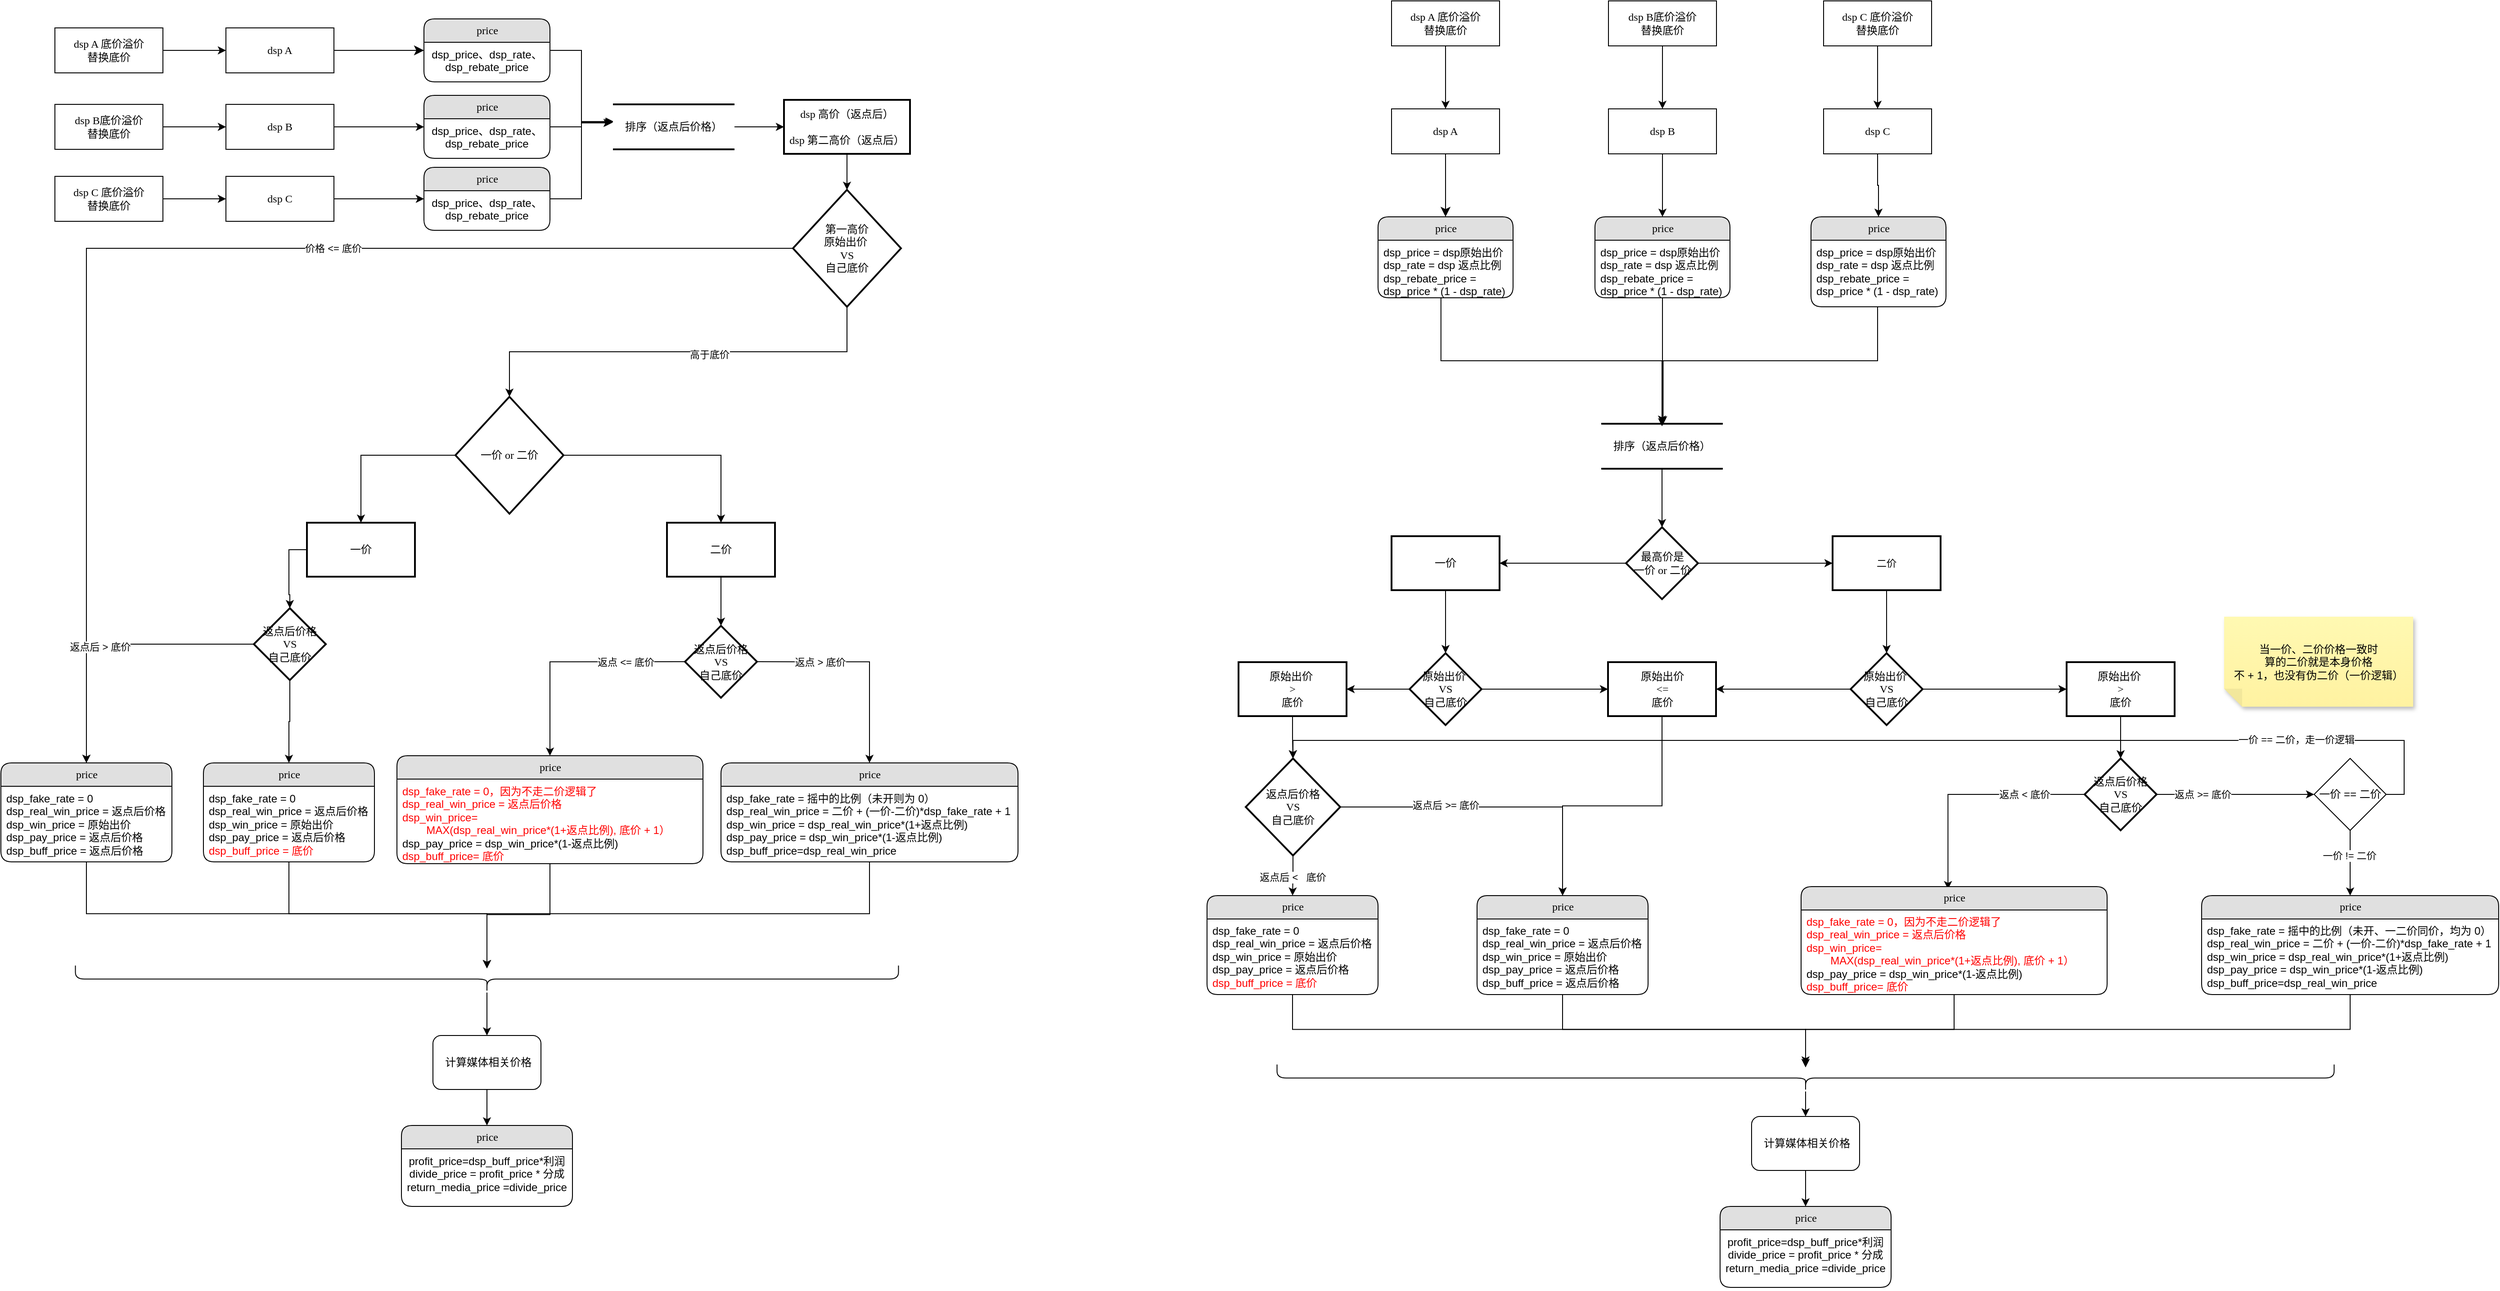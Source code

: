 <mxfile version="28.2.5">
  <diagram name="Page-1" id="52a04d89-c75d-2922-d76d-85b35f80e030">
    <mxGraphModel dx="1636" dy="943" grid="1" gridSize="10" guides="1" tooltips="1" connect="1" arrows="1" fold="1" page="1" pageScale="1" pageWidth="1100" pageHeight="850" background="none" math="0" shadow="0">
      <root>
        <mxCell id="0" />
        <mxCell id="1" parent="0" />
        <mxCell id="1fdf3b25b50cf41e-27" style="edgeStyle=none;html=1;labelBackgroundColor=none;startFill=0;startSize=8;endFill=1;endSize=8;fontFamily=Verdana;fontSize=12;" parent="1" source="17472293e6e8944d-30" target="1fdf3b25b50cf41e-1" edge="1">
          <mxGeometry relative="1" as="geometry" />
        </mxCell>
        <mxCell id="17472293e6e8944d-30" value="dsp A" style="whiteSpace=wrap;html=1;rounded=0;shadow=0;comic=0;labelBackgroundColor=none;strokeWidth=1;fontFamily=Verdana;fontSize=12;align=center;" parent="1" vertex="1">
          <mxGeometry x="270" y="70" width="120" height="50" as="geometry" />
        </mxCell>
        <mxCell id="IHuyrZFiUmGlVzLmUUe--6" style="edgeStyle=orthogonalEdgeStyle;rounded=0;orthogonalLoop=1;jettySize=auto;html=1;entryX=0;entryY=0.4;entryDx=0;entryDy=0;entryPerimeter=0;" parent="1" source="1fdf3b25b50cf41e-1" target="IHuyrZFiUmGlVzLmUUe--13" edge="1">
          <mxGeometry relative="1" as="geometry">
            <mxPoint x="730" y="180" as="targetPoint" />
          </mxGeometry>
        </mxCell>
        <mxCell id="1fdf3b25b50cf41e-1" value="price" style="swimlane;html=1;fontStyle=0;childLayout=stackLayout;horizontal=1;startSize=26;fillColor=#e0e0e0;horizontalStack=0;resizeParent=1;resizeLast=0;collapsible=1;marginBottom=0;swimlaneFillColor=#ffffff;align=center;rounded=1;shadow=0;comic=0;labelBackgroundColor=none;strokeWidth=1;fontFamily=Verdana;fontSize=12" parent="1" vertex="1">
          <mxGeometry x="490" y="60" width="140" height="70" as="geometry" />
        </mxCell>
        <mxCell id="1fdf3b25b50cf41e-2" value="dsp_price、dsp_rate、dsp_rebate_price" style="text;html=1;strokeColor=none;fillColor=none;spacingLeft=4;spacingRight=4;whiteSpace=wrap;overflow=hidden;rotatable=0;points=[[0,0.5],[1,0.5]];portConstraint=eastwest;align=center;" parent="1fdf3b25b50cf41e-1" vertex="1">
          <mxGeometry y="26" width="140" height="44" as="geometry" />
        </mxCell>
        <mxCell id="IHuyrZFiUmGlVzLmUUe--1" value="dsp B" style="whiteSpace=wrap;html=1;rounded=0;shadow=0;comic=0;labelBackgroundColor=none;strokeWidth=1;fontFamily=Verdana;fontSize=12;align=center;" parent="1" vertex="1">
          <mxGeometry x="270" y="155" width="120" height="50" as="geometry" />
        </mxCell>
        <mxCell id="IHuyrZFiUmGlVzLmUUe--7" style="edgeStyle=orthogonalEdgeStyle;rounded=0;orthogonalLoop=1;jettySize=auto;html=1;entryX=-0.011;entryY=0.412;entryDx=0;entryDy=0;entryPerimeter=0;" parent="1" source="IHuyrZFiUmGlVzLmUUe--2" target="IHuyrZFiUmGlVzLmUUe--13" edge="1">
          <mxGeometry relative="1" as="geometry">
            <mxPoint x="730" y="180" as="targetPoint" />
          </mxGeometry>
        </mxCell>
        <mxCell id="IHuyrZFiUmGlVzLmUUe--2" value="price" style="swimlane;html=1;fontStyle=0;childLayout=stackLayout;horizontal=1;startSize=26;fillColor=#e0e0e0;horizontalStack=0;resizeParent=1;resizeLast=0;collapsible=1;marginBottom=0;swimlaneFillColor=#ffffff;align=center;rounded=1;shadow=0;comic=0;labelBackgroundColor=none;strokeWidth=1;fontFamily=Verdana;fontSize=12" parent="1" vertex="1">
          <mxGeometry x="490" y="145" width="140" height="70" as="geometry" />
        </mxCell>
        <mxCell id="IHuyrZFiUmGlVzLmUUe--3" value="dsp_price、dsp_rate、dsp_rebate_price" style="text;html=1;strokeColor=none;fillColor=none;spacingLeft=4;spacingRight=4;whiteSpace=wrap;overflow=hidden;rotatable=0;points=[[0,0.5],[1,0.5]];portConstraint=eastwest;align=center;" parent="IHuyrZFiUmGlVzLmUUe--2" vertex="1">
          <mxGeometry y="26" width="140" height="44" as="geometry" />
        </mxCell>
        <mxCell id="IHuyrZFiUmGlVzLmUUe--4" style="edgeStyle=orthogonalEdgeStyle;rounded=0;orthogonalLoop=1;jettySize=auto;html=1;entryX=0;entryY=0.205;entryDx=0;entryDy=0;entryPerimeter=0;" parent="1" source="IHuyrZFiUmGlVzLmUUe--1" target="IHuyrZFiUmGlVzLmUUe--3" edge="1">
          <mxGeometry relative="1" as="geometry" />
        </mxCell>
        <mxCell id="IHuyrZFiUmGlVzLmUUe--8" value="dsp C" style="whiteSpace=wrap;html=1;rounded=0;shadow=0;comic=0;labelBackgroundColor=none;strokeWidth=1;fontFamily=Verdana;fontSize=12;align=center;" parent="1" vertex="1">
          <mxGeometry x="270" y="235" width="120" height="50" as="geometry" />
        </mxCell>
        <mxCell id="IHuyrZFiUmGlVzLmUUe--12" style="edgeStyle=orthogonalEdgeStyle;rounded=0;orthogonalLoop=1;jettySize=auto;html=1;entryX=0.006;entryY=0.382;entryDx=0;entryDy=0;entryPerimeter=0;" parent="1" source="IHuyrZFiUmGlVzLmUUe--9" target="IHuyrZFiUmGlVzLmUUe--13" edge="1">
          <mxGeometry relative="1" as="geometry">
            <mxPoint x="730" y="180" as="targetPoint" />
          </mxGeometry>
        </mxCell>
        <mxCell id="IHuyrZFiUmGlVzLmUUe--9" value="price" style="swimlane;html=1;fontStyle=0;childLayout=stackLayout;horizontal=1;startSize=26;fillColor=#e0e0e0;horizontalStack=0;resizeParent=1;resizeLast=0;collapsible=1;marginBottom=0;swimlaneFillColor=#ffffff;align=center;rounded=1;shadow=0;comic=0;labelBackgroundColor=none;strokeWidth=1;fontFamily=Verdana;fontSize=12" parent="1" vertex="1">
          <mxGeometry x="490" y="225" width="140" height="70" as="geometry" />
        </mxCell>
        <mxCell id="IHuyrZFiUmGlVzLmUUe--10" value="dsp_price、dsp_rate、dsp_rebate_price" style="text;html=1;strokeColor=none;fillColor=none;spacingLeft=4;spacingRight=4;whiteSpace=wrap;overflow=hidden;rotatable=0;points=[[0,0.5],[1,0.5]];portConstraint=eastwest;align=center;" parent="IHuyrZFiUmGlVzLmUUe--9" vertex="1">
          <mxGeometry y="26" width="140" height="44" as="geometry" />
        </mxCell>
        <mxCell id="IHuyrZFiUmGlVzLmUUe--11" style="edgeStyle=orthogonalEdgeStyle;rounded=0;orthogonalLoop=1;jettySize=auto;html=1;entryX=0;entryY=0.205;entryDx=0;entryDy=0;entryPerimeter=0;" parent="1" source="IHuyrZFiUmGlVzLmUUe--8" target="IHuyrZFiUmGlVzLmUUe--10" edge="1">
          <mxGeometry relative="1" as="geometry" />
        </mxCell>
        <mxCell id="IHuyrZFiUmGlVzLmUUe--16" value="" style="edgeStyle=orthogonalEdgeStyle;rounded=0;orthogonalLoop=1;jettySize=auto;html=1;" parent="1" source="IHuyrZFiUmGlVzLmUUe--13" target="IHuyrZFiUmGlVzLmUUe--15" edge="1">
          <mxGeometry relative="1" as="geometry" />
        </mxCell>
        <mxCell id="IHuyrZFiUmGlVzLmUUe--13" value="排序（返点后价格）" style="html=1;rounded=0;shadow=0;comic=0;labelBackgroundColor=none;strokeWidth=2;fontFamily=Verdana;fontSize=12;align=center;shape=mxgraph.ios7ui.horLines;whiteSpace=wrap;" parent="1" vertex="1">
          <mxGeometry x="700" y="155" width="135" height="50" as="geometry" />
        </mxCell>
        <mxCell id="IHuyrZFiUmGlVzLmUUe--15" value="dsp 高价（返点后）&lt;div&gt;&lt;br&gt;&lt;/div&gt;&lt;div&gt;dsp 第二高价（返点后）&lt;/div&gt;" style="whiteSpace=wrap;html=1;fontFamily=Verdana;rounded=0;shadow=0;comic=0;labelBackgroundColor=none;strokeWidth=2;" parent="1" vertex="1">
          <mxGeometry x="890" y="150" width="140" height="60" as="geometry" />
        </mxCell>
        <mxCell id="IHuyrZFiUmGlVzLmUUe--38" value="" style="edgeStyle=orthogonalEdgeStyle;rounded=0;orthogonalLoop=1;jettySize=auto;html=1;exitX=0.5;exitY=1;exitDx=0;exitDy=0;entryX=0.5;entryY=0;entryDx=0;entryDy=0;" parent="1" source="IHuyrZFiUmGlVzLmUUe--15" target="IHuyrZFiUmGlVzLmUUe--37" edge="1">
          <mxGeometry relative="1" as="geometry">
            <mxPoint x="1060" y="180" as="sourcePoint" />
          </mxGeometry>
        </mxCell>
        <mxCell id="IHuyrZFiUmGlVzLmUUe--28" style="edgeStyle=orthogonalEdgeStyle;rounded=0;orthogonalLoop=1;jettySize=auto;html=1;entryX=0;entryY=0.5;entryDx=0;entryDy=0;" parent="1" source="IHuyrZFiUmGlVzLmUUe--25" target="17472293e6e8944d-30" edge="1">
          <mxGeometry relative="1" as="geometry" />
        </mxCell>
        <mxCell id="IHuyrZFiUmGlVzLmUUe--25" value="dsp A 底价溢价&lt;div&gt;替换底价&lt;/div&gt;" style="whiteSpace=wrap;html=1;rounded=0;shadow=0;comic=0;labelBackgroundColor=none;strokeWidth=1;fontFamily=Verdana;fontSize=12;align=center;" parent="1" vertex="1">
          <mxGeometry x="80" y="70" width="120" height="50" as="geometry" />
        </mxCell>
        <mxCell id="IHuyrZFiUmGlVzLmUUe--29" style="edgeStyle=orthogonalEdgeStyle;rounded=0;orthogonalLoop=1;jettySize=auto;html=1;entryX=0;entryY=0.5;entryDx=0;entryDy=0;" parent="1" source="IHuyrZFiUmGlVzLmUUe--26" target="IHuyrZFiUmGlVzLmUUe--1" edge="1">
          <mxGeometry relative="1" as="geometry" />
        </mxCell>
        <mxCell id="IHuyrZFiUmGlVzLmUUe--26" value="dsp B底价溢价&lt;div&gt;替换底价&lt;/div&gt;" style="whiteSpace=wrap;html=1;rounded=0;shadow=0;comic=0;labelBackgroundColor=none;strokeWidth=1;fontFamily=Verdana;fontSize=12;align=center;" parent="1" vertex="1">
          <mxGeometry x="80" y="155" width="120" height="50" as="geometry" />
        </mxCell>
        <mxCell id="IHuyrZFiUmGlVzLmUUe--30" style="edgeStyle=orthogonalEdgeStyle;rounded=0;orthogonalLoop=1;jettySize=auto;html=1;entryX=0;entryY=0.5;entryDx=0;entryDy=0;" parent="1" source="IHuyrZFiUmGlVzLmUUe--27" target="IHuyrZFiUmGlVzLmUUe--8" edge="1">
          <mxGeometry relative="1" as="geometry" />
        </mxCell>
        <mxCell id="IHuyrZFiUmGlVzLmUUe--27" value="dsp C 底价溢价&lt;div&gt;替换底价&lt;/div&gt;" style="whiteSpace=wrap;html=1;rounded=0;shadow=0;comic=0;labelBackgroundColor=none;strokeWidth=1;fontFamily=Verdana;fontSize=12;align=center;" parent="1" vertex="1">
          <mxGeometry x="80" y="235" width="120" height="50" as="geometry" />
        </mxCell>
        <mxCell id="IHuyrZFiUmGlVzLmUUe--40" value="" style="edgeStyle=orthogonalEdgeStyle;rounded=0;orthogonalLoop=1;jettySize=auto;html=1;entryX=0.5;entryY=0;entryDx=0;entryDy=0;" parent="1" source="IHuyrZFiUmGlVzLmUUe--37" target="IHuyrZFiUmGlVzLmUUe--153" edge="1">
          <mxGeometry relative="1" as="geometry">
            <mxPoint x="245" y="355" as="targetPoint" />
          </mxGeometry>
        </mxCell>
        <mxCell id="IHuyrZFiUmGlVzLmUUe--41" value="价格 &amp;lt;= 底价" style="edgeLabel;html=1;align=center;verticalAlign=middle;resizable=0;points=[];" parent="IHuyrZFiUmGlVzLmUUe--40" vertex="1" connectable="0">
          <mxGeometry x="-0.083" y="-3" relative="1" as="geometry">
            <mxPoint x="111" y="3" as="offset" />
          </mxGeometry>
        </mxCell>
        <mxCell id="IHuyrZFiUmGlVzLmUUe--43" value="" style="edgeStyle=orthogonalEdgeStyle;rounded=0;orthogonalLoop=1;jettySize=auto;html=1;exitX=0.5;exitY=1;exitDx=0;exitDy=0;" parent="1" source="IHuyrZFiUmGlVzLmUUe--37" target="IHuyrZFiUmGlVzLmUUe--45" edge="1">
          <mxGeometry relative="1" as="geometry">
            <mxPoint x="585" y="504" as="targetPoint" />
          </mxGeometry>
        </mxCell>
        <mxCell id="IHuyrZFiUmGlVzLmUUe--44" value="高于底价" style="edgeLabel;html=1;align=center;verticalAlign=middle;resizable=0;points=[];" parent="IHuyrZFiUmGlVzLmUUe--43" vertex="1" connectable="0">
          <mxGeometry x="-0.143" y="3" relative="1" as="geometry">
            <mxPoint as="offset" />
          </mxGeometry>
        </mxCell>
        <mxCell id="IHuyrZFiUmGlVzLmUUe--37" value="第一高价&lt;div&gt;原始出价&amp;nbsp;&lt;/div&gt;&lt;div&gt;VS&lt;/div&gt;&lt;div&gt;自己底价&lt;/div&gt;" style="rhombus;whiteSpace=wrap;html=1;fontFamily=Verdana;rounded=0;shadow=0;comic=0;labelBackgroundColor=none;strokeWidth=2;" parent="1" vertex="1">
          <mxGeometry x="900" y="250" width="120" height="130" as="geometry" />
        </mxCell>
        <mxCell id="IHuyrZFiUmGlVzLmUUe--45" value="一价 or 二价" style="rhombus;whiteSpace=wrap;html=1;fontFamily=Verdana;rounded=0;shadow=0;comic=0;labelBackgroundColor=none;strokeWidth=2;" parent="1" vertex="1">
          <mxGeometry x="525" y="480" width="120" height="130" as="geometry" />
        </mxCell>
        <mxCell id="IHuyrZFiUmGlVzLmUUe--56" value="" style="edgeStyle=orthogonalEdgeStyle;rounded=0;orthogonalLoop=1;jettySize=auto;html=1;exitX=0;exitY=0.5;exitDx=0;exitDy=0;" parent="1" source="IHuyrZFiUmGlVzLmUUe--45" target="IHuyrZFiUmGlVzLmUUe--55" edge="1">
          <mxGeometry x="-0.3" relative="1" as="geometry">
            <mxPoint x="560" y="785" as="sourcePoint" />
            <mxPoint as="offset" />
          </mxGeometry>
        </mxCell>
        <mxCell id="IHuyrZFiUmGlVzLmUUe--58" value="" style="edgeStyle=orthogonalEdgeStyle;rounded=0;orthogonalLoop=1;jettySize=auto;html=1;exitX=1;exitY=0.5;exitDx=0;exitDy=0;" parent="1" source="IHuyrZFiUmGlVzLmUUe--45" target="IHuyrZFiUmGlVzLmUUe--57" edge="1">
          <mxGeometry relative="1" as="geometry">
            <mxPoint x="560" y="785" as="sourcePoint" />
          </mxGeometry>
        </mxCell>
        <mxCell id="IHuyrZFiUmGlVzLmUUe--156" style="edgeStyle=orthogonalEdgeStyle;rounded=0;orthogonalLoop=1;jettySize=auto;html=1;entryX=0.5;entryY=0;entryDx=0;entryDy=0;exitX=0;exitY=0.5;exitDx=0;exitDy=0;" parent="1" source="IHuyrZFiUmGlVzLmUUe--55" target="IHuyrZFiUmGlVzLmUUe--155" edge="1">
          <mxGeometry relative="1" as="geometry" />
        </mxCell>
        <mxCell id="IHuyrZFiUmGlVzLmUUe--55" value="一价" style="whiteSpace=wrap;html=1;fontFamily=Verdana;rounded=0;shadow=0;comic=0;labelBackgroundColor=none;strokeWidth=2;" parent="1" vertex="1">
          <mxGeometry x="360" y="620" width="120" height="60" as="geometry" />
        </mxCell>
        <mxCell id="IHuyrZFiUmGlVzLmUUe--172" style="edgeStyle=orthogonalEdgeStyle;rounded=0;orthogonalLoop=1;jettySize=auto;html=1;entryX=0.5;entryY=0;entryDx=0;entryDy=0;" parent="1" source="IHuyrZFiUmGlVzLmUUe--57" target="IHuyrZFiUmGlVzLmUUe--167" edge="1">
          <mxGeometry relative="1" as="geometry" />
        </mxCell>
        <mxCell id="IHuyrZFiUmGlVzLmUUe--57" value="二价" style="whiteSpace=wrap;html=1;fontFamily=Verdana;rounded=0;shadow=0;comic=0;labelBackgroundColor=none;strokeWidth=2;" parent="1" vertex="1">
          <mxGeometry x="760" y="620" width="120" height="60" as="geometry" />
        </mxCell>
        <mxCell id="IHuyrZFiUmGlVzLmUUe--61" style="edgeStyle=none;html=1;labelBackgroundColor=none;startFill=0;startSize=8;endFill=1;endSize=8;fontFamily=Verdana;fontSize=12;" parent="1" source="IHuyrZFiUmGlVzLmUUe--62" target="IHuyrZFiUmGlVzLmUUe--64" edge="1">
          <mxGeometry relative="1" as="geometry" />
        </mxCell>
        <mxCell id="IHuyrZFiUmGlVzLmUUe--62" value="dsp A" style="whiteSpace=wrap;html=1;rounded=0;shadow=0;comic=0;labelBackgroundColor=none;strokeWidth=1;fontFamily=Verdana;fontSize=12;align=center;" parent="1" vertex="1">
          <mxGeometry x="1565" y="160" width="120" height="50" as="geometry" />
        </mxCell>
        <mxCell id="IHuyrZFiUmGlVzLmUUe--85" style="edgeStyle=orthogonalEdgeStyle;rounded=0;orthogonalLoop=1;jettySize=auto;html=1;exitX=0.466;exitY=0.99;exitDx=0;exitDy=0;exitPerimeter=0;" parent="1" source="IHuyrZFiUmGlVzLmUUe--65" target="IHuyrZFiUmGlVzLmUUe--76" edge="1">
          <mxGeometry relative="1" as="geometry" />
        </mxCell>
        <mxCell id="IHuyrZFiUmGlVzLmUUe--64" value="price" style="swimlane;html=1;fontStyle=0;childLayout=stackLayout;horizontal=1;startSize=26;fillColor=#e0e0e0;horizontalStack=0;resizeParent=1;resizeLast=0;collapsible=1;marginBottom=0;swimlaneFillColor=#ffffff;align=center;rounded=1;shadow=0;comic=0;labelBackgroundColor=none;strokeWidth=1;fontFamily=Verdana;fontSize=12" parent="1" vertex="1">
          <mxGeometry x="1550" y="280" width="150" height="90" as="geometry" />
        </mxCell>
        <mxCell id="IHuyrZFiUmGlVzLmUUe--65" value="dsp_price = dsp原始出价&lt;div&gt;dsp_rate = dsp 返点比例&lt;/div&gt;&lt;div&gt;dsp_rebate_price = dsp_price * (1 - dsp_rate)&lt;/div&gt;" style="text;html=1;strokeColor=none;fillColor=none;spacingLeft=4;spacingRight=4;whiteSpace=wrap;overflow=hidden;rotatable=0;points=[[0,0.5],[1,0.5]];portConstraint=eastwest;align=left;" parent="IHuyrZFiUmGlVzLmUUe--64" vertex="1">
          <mxGeometry y="26" width="150" height="64" as="geometry" />
        </mxCell>
        <mxCell id="IHuyrZFiUmGlVzLmUUe--66" value="dsp B" style="whiteSpace=wrap;html=1;rounded=0;shadow=0;comic=0;labelBackgroundColor=none;strokeWidth=1;fontFamily=Verdana;fontSize=12;align=center;" parent="1" vertex="1">
          <mxGeometry x="1806" y="160" width="120" height="50" as="geometry" />
        </mxCell>
        <mxCell id="IHuyrZFiUmGlVzLmUUe--68" value="price" style="swimlane;html=1;fontStyle=0;childLayout=stackLayout;horizontal=1;startSize=26;fillColor=#e0e0e0;horizontalStack=0;resizeParent=1;resizeLast=0;collapsible=1;marginBottom=0;swimlaneFillColor=#ffffff;align=center;rounded=1;shadow=0;comic=0;labelBackgroundColor=none;strokeWidth=1;fontFamily=Verdana;fontSize=12" parent="1" vertex="1">
          <mxGeometry x="1791" y="280" width="150" height="90" as="geometry" />
        </mxCell>
        <mxCell id="IHuyrZFiUmGlVzLmUUe--69" value="dsp_price = dsp原始出价&lt;div&gt;dsp_rate = dsp 返点比例&lt;/div&gt;&lt;div&gt;dsp_rebate_price = dsp_price * (1 - dsp_rate)&lt;/div&gt;" style="text;html=1;strokeColor=none;fillColor=none;spacingLeft=4;spacingRight=4;whiteSpace=wrap;overflow=hidden;rotatable=0;points=[[0,0.5],[1,0.5]];portConstraint=eastwest;align=left;" parent="IHuyrZFiUmGlVzLmUUe--68" vertex="1">
          <mxGeometry y="26" width="150" height="64" as="geometry" />
        </mxCell>
        <mxCell id="IHuyrZFiUmGlVzLmUUe--70" style="edgeStyle=orthogonalEdgeStyle;rounded=0;orthogonalLoop=1;jettySize=auto;html=1;entryX=0.5;entryY=0;entryDx=0;entryDy=0;" parent="1" source="IHuyrZFiUmGlVzLmUUe--66" target="IHuyrZFiUmGlVzLmUUe--68" edge="1">
          <mxGeometry relative="1" as="geometry" />
        </mxCell>
        <mxCell id="IHuyrZFiUmGlVzLmUUe--75" style="edgeStyle=orthogonalEdgeStyle;rounded=0;orthogonalLoop=1;jettySize=auto;html=1;entryX=0.5;entryY=0;entryDx=0;entryDy=0;" parent="1" source="IHuyrZFiUmGlVzLmUUe--71" target="IHuyrZFiUmGlVzLmUUe--73" edge="1">
          <mxGeometry relative="1" as="geometry" />
        </mxCell>
        <mxCell id="IHuyrZFiUmGlVzLmUUe--90" value="" style="edgeStyle=orthogonalEdgeStyle;rounded=0;orthogonalLoop=1;jettySize=auto;html=1;" parent="1" source="IHuyrZFiUmGlVzLmUUe--76" target="IHuyrZFiUmGlVzLmUUe--89" edge="1">
          <mxGeometry relative="1" as="geometry" />
        </mxCell>
        <mxCell id="IHuyrZFiUmGlVzLmUUe--76" value="&lt;span style=&quot;text-wrap-mode: wrap;&quot;&gt;排序（&lt;/span&gt;返点后价格&lt;span style=&quot;text-wrap-mode: wrap;&quot;&gt;）&lt;/span&gt;" style="html=1;rounded=0;shadow=0;comic=0;labelBackgroundColor=none;strokeWidth=2;fontFamily=Verdana;fontSize=12;align=center;shape=mxgraph.ios7ui.horLines;whiteSpace=wrap;" parent="1" vertex="1">
          <mxGeometry x="1798" y="510" width="135" height="50" as="geometry" />
        </mxCell>
        <mxCell id="IHuyrZFiUmGlVzLmUUe--77" style="edgeStyle=orthogonalEdgeStyle;rounded=0;orthogonalLoop=1;jettySize=auto;html=1;entryX=0.5;entryY=0;entryDx=0;entryDy=0;" parent="1" source="IHuyrZFiUmGlVzLmUUe--78" target="IHuyrZFiUmGlVzLmUUe--62" edge="1">
          <mxGeometry relative="1" as="geometry" />
        </mxCell>
        <mxCell id="IHuyrZFiUmGlVzLmUUe--78" value="dsp A 底价溢价&lt;div&gt;替换底价&lt;/div&gt;" style="whiteSpace=wrap;html=1;rounded=0;shadow=0;comic=0;labelBackgroundColor=none;strokeWidth=1;fontFamily=Verdana;fontSize=12;align=center;" parent="1" vertex="1">
          <mxGeometry x="1565" y="40" width="120" height="50" as="geometry" />
        </mxCell>
        <mxCell id="IHuyrZFiUmGlVzLmUUe--79" style="edgeStyle=orthogonalEdgeStyle;rounded=0;orthogonalLoop=1;jettySize=auto;html=1;entryX=0.5;entryY=0;entryDx=0;entryDy=0;" parent="1" source="IHuyrZFiUmGlVzLmUUe--80" target="IHuyrZFiUmGlVzLmUUe--66" edge="1">
          <mxGeometry relative="1" as="geometry" />
        </mxCell>
        <mxCell id="IHuyrZFiUmGlVzLmUUe--80" value="dsp B底价溢价&lt;div&gt;替换底价&lt;/div&gt;" style="whiteSpace=wrap;html=1;rounded=0;shadow=0;comic=0;labelBackgroundColor=none;strokeWidth=1;fontFamily=Verdana;fontSize=12;align=center;" parent="1" vertex="1">
          <mxGeometry x="1806" y="40" width="120" height="50" as="geometry" />
        </mxCell>
        <mxCell id="IHuyrZFiUmGlVzLmUUe--81" style="edgeStyle=orthogonalEdgeStyle;rounded=0;orthogonalLoop=1;jettySize=auto;html=1;entryX=0.5;entryY=0;entryDx=0;entryDy=0;" parent="1" source="IHuyrZFiUmGlVzLmUUe--82" target="IHuyrZFiUmGlVzLmUUe--71" edge="1">
          <mxGeometry relative="1" as="geometry" />
        </mxCell>
        <mxCell id="IHuyrZFiUmGlVzLmUUe--82" value="dsp C 底价溢价&lt;div&gt;替换底价&lt;/div&gt;" style="whiteSpace=wrap;html=1;rounded=0;shadow=0;comic=0;labelBackgroundColor=none;strokeWidth=1;fontFamily=Verdana;fontSize=12;align=center;" parent="1" vertex="1">
          <mxGeometry x="2045" y="40" width="120" height="50" as="geometry" />
        </mxCell>
        <mxCell id="IHuyrZFiUmGlVzLmUUe--71" value="dsp C" style="whiteSpace=wrap;html=1;rounded=0;shadow=0;comic=0;labelBackgroundColor=none;strokeWidth=1;fontFamily=Verdana;fontSize=12;align=center;" parent="1" vertex="1">
          <mxGeometry x="2045" y="160" width="120" height="50" as="geometry" />
        </mxCell>
        <mxCell id="IHuyrZFiUmGlVzLmUUe--88" style="edgeStyle=orthogonalEdgeStyle;rounded=0;orthogonalLoop=1;jettySize=auto;html=1;entryX=0.509;entryY=0.013;entryDx=0;entryDy=0;entryPerimeter=0;" parent="1" source="IHuyrZFiUmGlVzLmUUe--73" target="IHuyrZFiUmGlVzLmUUe--76" edge="1">
          <mxGeometry relative="1" as="geometry">
            <mxPoint x="1805" y="470" as="targetPoint" />
            <Array as="points">
              <mxPoint x="2105" y="440" />
              <mxPoint x="1867" y="440" />
            </Array>
          </mxGeometry>
        </mxCell>
        <mxCell id="IHuyrZFiUmGlVzLmUUe--73" value="price" style="swimlane;html=1;fontStyle=0;childLayout=stackLayout;horizontal=1;startSize=26;fillColor=#e0e0e0;horizontalStack=0;resizeParent=1;resizeLast=0;collapsible=1;marginBottom=0;swimlaneFillColor=#ffffff;align=center;rounded=1;shadow=0;comic=0;labelBackgroundColor=none;strokeWidth=1;fontFamily=Verdana;fontSize=12" parent="1" vertex="1">
          <mxGeometry x="2031" y="280" width="150" height="100" as="geometry" />
        </mxCell>
        <mxCell id="IHuyrZFiUmGlVzLmUUe--74" value="dsp_price = dsp原始出价&lt;div&gt;dsp_rate = dsp 返点比例&lt;/div&gt;&lt;div&gt;dsp_rebate_price = dsp_price * (1 - dsp_rate)&lt;/div&gt;" style="text;html=1;strokeColor=none;fillColor=none;spacingLeft=4;spacingRight=4;whiteSpace=wrap;overflow=hidden;rotatable=0;points=[[0,0.5],[1,0.5]];portConstraint=eastwest;align=left;" parent="IHuyrZFiUmGlVzLmUUe--73" vertex="1">
          <mxGeometry y="26" width="150" height="74" as="geometry" />
        </mxCell>
        <mxCell id="IHuyrZFiUmGlVzLmUUe--86" style="edgeStyle=orthogonalEdgeStyle;rounded=0;orthogonalLoop=1;jettySize=auto;html=1;entryX=0.5;entryY=0.058;entryDx=0;entryDy=0;entryPerimeter=0;" parent="1" source="IHuyrZFiUmGlVzLmUUe--68" target="IHuyrZFiUmGlVzLmUUe--76" edge="1">
          <mxGeometry relative="1" as="geometry" />
        </mxCell>
        <mxCell id="IHuyrZFiUmGlVzLmUUe--92" value="" style="edgeStyle=orthogonalEdgeStyle;rounded=0;orthogonalLoop=1;jettySize=auto;html=1;" parent="1" source="IHuyrZFiUmGlVzLmUUe--89" target="IHuyrZFiUmGlVzLmUUe--91" edge="1">
          <mxGeometry relative="1" as="geometry" />
        </mxCell>
        <mxCell id="IHuyrZFiUmGlVzLmUUe--95" value="" style="edgeStyle=orthogonalEdgeStyle;rounded=0;orthogonalLoop=1;jettySize=auto;html=1;" parent="1" source="IHuyrZFiUmGlVzLmUUe--89" target="IHuyrZFiUmGlVzLmUUe--94" edge="1">
          <mxGeometry relative="1" as="geometry" />
        </mxCell>
        <mxCell id="IHuyrZFiUmGlVzLmUUe--89" value="最高价是&lt;div&gt;一价 or 二价&lt;/div&gt;" style="rhombus;whiteSpace=wrap;html=1;fontFamily=Verdana;rounded=0;shadow=0;comic=0;labelBackgroundColor=none;strokeWidth=2;" parent="1" vertex="1">
          <mxGeometry x="1825.5" y="625" width="80" height="80" as="geometry" />
        </mxCell>
        <mxCell id="IHuyrZFiUmGlVzLmUUe--103" value="" style="edgeStyle=orthogonalEdgeStyle;rounded=0;orthogonalLoop=1;jettySize=auto;html=1;" parent="1" source="IHuyrZFiUmGlVzLmUUe--91" target="IHuyrZFiUmGlVzLmUUe--102" edge="1">
          <mxGeometry relative="1" as="geometry" />
        </mxCell>
        <mxCell id="IHuyrZFiUmGlVzLmUUe--91" value="一价" style="whiteSpace=wrap;html=1;fontFamily=Verdana;rounded=0;shadow=0;comic=0;labelBackgroundColor=none;strokeWidth=2;" parent="1" vertex="1">
          <mxGeometry x="1565" y="635" width="120" height="60" as="geometry" />
        </mxCell>
        <mxCell id="IHuyrZFiUmGlVzLmUUe--135" style="edgeStyle=orthogonalEdgeStyle;rounded=0;orthogonalLoop=1;jettySize=auto;html=1;entryX=0.5;entryY=0;entryDx=0;entryDy=0;" parent="1" source="IHuyrZFiUmGlVzLmUUe--94" target="IHuyrZFiUmGlVzLmUUe--134" edge="1">
          <mxGeometry relative="1" as="geometry" />
        </mxCell>
        <mxCell id="IHuyrZFiUmGlVzLmUUe--94" value="&lt;span style=&quot;font-family: Helvetica; font-size: 11px; text-wrap-mode: nowrap; background-color: rgb(255, 255, 255);&quot;&gt;二价&lt;/span&gt;" style="whiteSpace=wrap;html=1;fontFamily=Verdana;rounded=0;shadow=0;comic=0;labelBackgroundColor=none;strokeWidth=2;" parent="1" vertex="1">
          <mxGeometry x="2055" y="635" width="120" height="60" as="geometry" />
        </mxCell>
        <mxCell id="IHuyrZFiUmGlVzLmUUe--105" value="" style="edgeStyle=orthogonalEdgeStyle;rounded=0;orthogonalLoop=1;jettySize=auto;html=1;" parent="1" source="IHuyrZFiUmGlVzLmUUe--102" target="IHuyrZFiUmGlVzLmUUe--104" edge="1">
          <mxGeometry relative="1" as="geometry" />
        </mxCell>
        <mxCell id="IHuyrZFiUmGlVzLmUUe--112" value="" style="edgeStyle=orthogonalEdgeStyle;rounded=0;orthogonalLoop=1;jettySize=auto;html=1;" parent="1" source="IHuyrZFiUmGlVzLmUUe--102" target="IHuyrZFiUmGlVzLmUUe--111" edge="1">
          <mxGeometry relative="1" as="geometry" />
        </mxCell>
        <mxCell id="IHuyrZFiUmGlVzLmUUe--102" value="&lt;div&gt;原始出价&amp;nbsp;&lt;/div&gt;&lt;div&gt;VS&lt;/div&gt;&lt;div&gt;自己底价&lt;/div&gt;" style="rhombus;whiteSpace=wrap;html=1;fontFamily=Verdana;rounded=0;shadow=0;comic=0;labelBackgroundColor=none;strokeWidth=2;" parent="1" vertex="1">
          <mxGeometry x="1585" y="765" width="80" height="80" as="geometry" />
        </mxCell>
        <mxCell id="IHuyrZFiUmGlVzLmUUe--108" style="edgeStyle=orthogonalEdgeStyle;rounded=0;orthogonalLoop=1;jettySize=auto;html=1;entryX=0.5;entryY=0;entryDx=0;entryDy=0;exitX=0.5;exitY=1;exitDx=0;exitDy=0;" parent="1" source="IHuyrZFiUmGlVzLmUUe--104" target="IHuyrZFiUmGlVzLmUUe--115" edge="1">
          <mxGeometry relative="1" as="geometry">
            <mxPoint x="1865" y="1034.44" as="targetPoint" />
          </mxGeometry>
        </mxCell>
        <mxCell id="IHuyrZFiUmGlVzLmUUe--104" value="原始出价&lt;div&gt;&amp;lt;=&lt;/div&gt;&lt;div&gt;底价&lt;/div&gt;" style="whiteSpace=wrap;html=1;fontFamily=Verdana;rounded=0;shadow=0;comic=0;labelBackgroundColor=none;strokeWidth=2;" parent="1" vertex="1">
          <mxGeometry x="1805.5" y="775" width="120" height="60" as="geometry" />
        </mxCell>
        <mxCell id="IHuyrZFiUmGlVzLmUUe--114" value="" style="edgeStyle=orthogonalEdgeStyle;rounded=0;orthogonalLoop=1;jettySize=auto;html=1;" parent="1" source="IHuyrZFiUmGlVzLmUUe--111" target="IHuyrZFiUmGlVzLmUUe--113" edge="1">
          <mxGeometry relative="1" as="geometry" />
        </mxCell>
        <mxCell id="IHuyrZFiUmGlVzLmUUe--111" value="原始出价&amp;nbsp;&lt;div&gt;&amp;gt;&lt;/div&gt;&lt;div&gt;底价&lt;/div&gt;" style="whiteSpace=wrap;html=1;fontFamily=Verdana;rounded=0;shadow=0;comic=0;labelBackgroundColor=none;strokeWidth=2;" parent="1" vertex="1">
          <mxGeometry x="1395" y="775" width="120" height="60" as="geometry" />
        </mxCell>
        <mxCell id="IHuyrZFiUmGlVzLmUUe--117" style="edgeStyle=orthogonalEdgeStyle;rounded=0;orthogonalLoop=1;jettySize=auto;html=1;entryX=0.5;entryY=0;entryDx=0;entryDy=0;" parent="1" source="IHuyrZFiUmGlVzLmUUe--113" target="IHuyrZFiUmGlVzLmUUe--115" edge="1">
          <mxGeometry relative="1" as="geometry" />
        </mxCell>
        <mxCell id="IHuyrZFiUmGlVzLmUUe--121" value="返点后 &amp;gt;=&amp;nbsp;底价" style="edgeLabel;html=1;align=center;verticalAlign=middle;resizable=0;points=[];" parent="IHuyrZFiUmGlVzLmUUe--117" vertex="1" connectable="0">
          <mxGeometry x="-0.323" y="2" relative="1" as="geometry">
            <mxPoint as="offset" />
          </mxGeometry>
        </mxCell>
        <mxCell id="IHuyrZFiUmGlVzLmUUe--120" style="edgeStyle=orthogonalEdgeStyle;rounded=0;orthogonalLoop=1;jettySize=auto;html=1;entryX=0.5;entryY=0;entryDx=0;entryDy=0;" parent="1" source="IHuyrZFiUmGlVzLmUUe--113" target="IHuyrZFiUmGlVzLmUUe--118" edge="1">
          <mxGeometry relative="1" as="geometry" />
        </mxCell>
        <mxCell id="IHuyrZFiUmGlVzLmUUe--122" value="返点后 &amp;lt;&amp;nbsp; &amp;nbsp;底价" style="edgeLabel;html=1;align=center;verticalAlign=middle;resizable=0;points=[];" parent="IHuyrZFiUmGlVzLmUUe--120" vertex="1" connectable="0">
          <mxGeometry x="0.237" y="2" relative="1" as="geometry">
            <mxPoint x="-2" y="-4" as="offset" />
          </mxGeometry>
        </mxCell>
        <mxCell id="IHuyrZFiUmGlVzLmUUe--113" value="返点后价格&lt;div&gt;VS&lt;/div&gt;&lt;div&gt;自己底价&lt;/div&gt;" style="rhombus;whiteSpace=wrap;html=1;fontFamily=Verdana;rounded=0;shadow=0;comic=0;labelBackgroundColor=none;strokeWidth=2;" parent="1" vertex="1">
          <mxGeometry x="1403" y="882" width="105" height="108" as="geometry" />
        </mxCell>
        <mxCell id="IHuyrZFiUmGlVzLmUUe--115" value="price" style="swimlane;html=1;fontStyle=0;childLayout=stackLayout;horizontal=1;startSize=26;fillColor=#e0e0e0;horizontalStack=0;resizeParent=1;resizeLast=0;collapsible=1;marginBottom=0;swimlaneFillColor=#ffffff;align=center;rounded=1;shadow=0;comic=0;labelBackgroundColor=none;strokeWidth=1;fontFamily=Verdana;fontSize=12" parent="1" vertex="1">
          <mxGeometry x="1660" y="1034.44" width="190" height="110" as="geometry" />
        </mxCell>
        <mxCell id="IHuyrZFiUmGlVzLmUUe--116" value="dsp_fake_rate = 0&lt;div&gt;dsp_real_win_price = 返点后价格&lt;div&gt;dsp_win_price = 原始出价&lt;/div&gt;&lt;div&gt;dsp_pay_price = 返点后价格&lt;/div&gt;&lt;div&gt;dsp_buff_price = 返点后价格&lt;/div&gt;&lt;/div&gt;" style="text;html=1;strokeColor=none;fillColor=none;spacingLeft=4;spacingRight=4;whiteSpace=wrap;overflow=hidden;rotatable=0;points=[[0,0.5],[1,0.5]];portConstraint=eastwest;align=left;" parent="IHuyrZFiUmGlVzLmUUe--115" vertex="1">
          <mxGeometry y="26" width="190" height="84" as="geometry" />
        </mxCell>
        <mxCell id="IHuyrZFiUmGlVzLmUUe--124" style="edgeStyle=orthogonalEdgeStyle;rounded=0;orthogonalLoop=1;jettySize=auto;html=1;" parent="1" source="IHuyrZFiUmGlVzLmUUe--118" target="IHuyrZFiUmGlVzLmUUe--123" edge="1">
          <mxGeometry relative="1" as="geometry" />
        </mxCell>
        <mxCell id="IHuyrZFiUmGlVzLmUUe--118" value="price" style="swimlane;html=1;fontStyle=0;childLayout=stackLayout;horizontal=1;startSize=26;fillColor=#e0e0e0;horizontalStack=0;resizeParent=1;resizeLast=0;collapsible=1;marginBottom=0;swimlaneFillColor=#ffffff;align=center;rounded=1;shadow=0;comic=0;labelBackgroundColor=none;strokeWidth=1;fontFamily=Verdana;fontSize=12" parent="1" vertex="1">
          <mxGeometry x="1360" y="1034.44" width="190" height="110" as="geometry" />
        </mxCell>
        <mxCell id="IHuyrZFiUmGlVzLmUUe--119" value="&lt;div&gt;dsp_fake_rate = 0&lt;/div&gt;dsp_real_win_price = 返点后价格&lt;div&gt;dsp_win_price = 原始出价&lt;/div&gt;&lt;div&gt;dsp_pay_price = 返点后价格&lt;/div&gt;&lt;div&gt;&lt;font style=&quot;color: rgb(255, 0, 0);&quot;&gt;dsp_buff_price = 底价&lt;/font&gt;&lt;/div&gt;" style="text;html=1;strokeColor=none;fillColor=none;spacingLeft=4;spacingRight=4;whiteSpace=wrap;overflow=hidden;rotatable=0;points=[[0,0.5],[1,0.5]];portConstraint=eastwest;align=left;" parent="IHuyrZFiUmGlVzLmUUe--118" vertex="1">
          <mxGeometry y="26" width="190" height="84" as="geometry" />
        </mxCell>
        <mxCell id="IHuyrZFiUmGlVzLmUUe--128" value="" style="edgeStyle=orthogonalEdgeStyle;rounded=0;orthogonalLoop=1;jettySize=auto;html=1;" parent="1" source="IHuyrZFiUmGlVzLmUUe--123" target="IHuyrZFiUmGlVzLmUUe--127" edge="1">
          <mxGeometry relative="1" as="geometry" />
        </mxCell>
        <mxCell id="IHuyrZFiUmGlVzLmUUe--123" value="" style="shape=curlyBracket;whiteSpace=wrap;html=1;rounded=1;flipH=1;labelPosition=right;verticalLabelPosition=middle;align=left;verticalAlign=middle;rotation=90;" parent="1" vertex="1">
          <mxGeometry x="2010" y="650" width="30" height="1174.44" as="geometry" />
        </mxCell>
        <mxCell id="IHuyrZFiUmGlVzLmUUe--125" style="edgeStyle=orthogonalEdgeStyle;rounded=0;orthogonalLoop=1;jettySize=auto;html=1;entryX=0.9;entryY=0.5;entryDx=0;entryDy=0;entryPerimeter=0;" parent="1" source="IHuyrZFiUmGlVzLmUUe--115" target="IHuyrZFiUmGlVzLmUUe--123" edge="1">
          <mxGeometry relative="1" as="geometry" />
        </mxCell>
        <mxCell id="IHuyrZFiUmGlVzLmUUe--133" style="edgeStyle=orthogonalEdgeStyle;rounded=0;orthogonalLoop=1;jettySize=auto;html=1;entryX=0.5;entryY=0;entryDx=0;entryDy=0;" parent="1" source="IHuyrZFiUmGlVzLmUUe--127" target="IHuyrZFiUmGlVzLmUUe--131" edge="1">
          <mxGeometry relative="1" as="geometry">
            <mxPoint x="2026" y="1410" as="targetPoint" />
          </mxGeometry>
        </mxCell>
        <mxCell id="IHuyrZFiUmGlVzLmUUe--127" value="&amp;nbsp;计算媒体相关价格" style="whiteSpace=wrap;html=1;align=center;rounded=1;" parent="1" vertex="1">
          <mxGeometry x="1965" y="1280" width="120" height="60" as="geometry" />
        </mxCell>
        <mxCell id="IHuyrZFiUmGlVzLmUUe--131" value="price" style="swimlane;html=1;fontStyle=0;childLayout=stackLayout;horizontal=1;startSize=26;fillColor=#e0e0e0;horizontalStack=0;resizeParent=1;resizeLast=0;collapsible=1;marginBottom=0;swimlaneFillColor=#ffffff;align=center;rounded=1;shadow=0;comic=0;labelBackgroundColor=none;strokeWidth=1;fontFamily=Verdana;fontSize=12" parent="1" vertex="1">
          <mxGeometry x="1930" y="1380" width="190" height="90" as="geometry" />
        </mxCell>
        <mxCell id="IHuyrZFiUmGlVzLmUUe--132" value="profit_price=dsp_buff_price*利润&lt;div&gt;divide_price = profit_price * 分成&lt;/div&gt;&lt;div&gt;return_media_price =divide_price&lt;/div&gt;" style="text;html=1;strokeColor=none;fillColor=none;spacingLeft=4;spacingRight=4;whiteSpace=wrap;overflow=hidden;rotatable=0;points=[[0,0.5],[1,0.5]];portConstraint=eastwest;align=center;" parent="IHuyrZFiUmGlVzLmUUe--131" vertex="1">
          <mxGeometry y="26" width="190" height="64" as="geometry" />
        </mxCell>
        <mxCell id="IHuyrZFiUmGlVzLmUUe--136" style="edgeStyle=orthogonalEdgeStyle;rounded=0;orthogonalLoop=1;jettySize=auto;html=1;entryX=1;entryY=0.5;entryDx=0;entryDy=0;" parent="1" source="IHuyrZFiUmGlVzLmUUe--134" target="IHuyrZFiUmGlVzLmUUe--104" edge="1">
          <mxGeometry relative="1" as="geometry" />
        </mxCell>
        <mxCell id="IHuyrZFiUmGlVzLmUUe--138" value="" style="edgeStyle=orthogonalEdgeStyle;rounded=0;orthogonalLoop=1;jettySize=auto;html=1;" parent="1" source="IHuyrZFiUmGlVzLmUUe--134" target="IHuyrZFiUmGlVzLmUUe--137" edge="1">
          <mxGeometry relative="1" as="geometry" />
        </mxCell>
        <mxCell id="IHuyrZFiUmGlVzLmUUe--134" value="&lt;div&gt;原始出价&amp;nbsp;&lt;/div&gt;&lt;div&gt;VS&lt;/div&gt;&lt;div&gt;自己底价&lt;/div&gt;" style="rhombus;whiteSpace=wrap;html=1;fontFamily=Verdana;rounded=0;shadow=0;comic=0;labelBackgroundColor=none;strokeWidth=2;" parent="1" vertex="1">
          <mxGeometry x="2075" y="765" width="80" height="80" as="geometry" />
        </mxCell>
        <mxCell id="IHuyrZFiUmGlVzLmUUe--140" style="edgeStyle=orthogonalEdgeStyle;rounded=0;orthogonalLoop=1;jettySize=auto;html=1;entryX=0.5;entryY=0;entryDx=0;entryDy=0;" parent="1" source="IHuyrZFiUmGlVzLmUUe--137" target="IHuyrZFiUmGlVzLmUUe--139" edge="1">
          <mxGeometry relative="1" as="geometry" />
        </mxCell>
        <mxCell id="IHuyrZFiUmGlVzLmUUe--137" value="原始出价&amp;nbsp;&lt;div&gt;&amp;gt;&lt;/div&gt;&lt;div&gt;底价&lt;/div&gt;" style="whiteSpace=wrap;html=1;fontFamily=Verdana;rounded=0;shadow=0;comic=0;labelBackgroundColor=none;strokeWidth=2;" parent="1" vertex="1">
          <mxGeometry x="2315" y="775" width="120" height="60" as="geometry" />
        </mxCell>
        <mxCell id="IHuyrZFiUmGlVzLmUUe--143" style="edgeStyle=orthogonalEdgeStyle;rounded=0;orthogonalLoop=1;jettySize=auto;html=1;" parent="1" source="IHuyrZFiUmGlVzLmUUe--139" target="Fp8RKvop5yAZEBV8Ilwq-1" edge="1">
          <mxGeometry relative="1" as="geometry">
            <mxPoint x="2630" y="922" as="targetPoint" />
          </mxGeometry>
        </mxCell>
        <mxCell id="IHuyrZFiUmGlVzLmUUe--144" value="返点 &amp;gt;=&amp;nbsp;底价" style="edgeLabel;html=1;align=center;verticalAlign=middle;resizable=0;points=[];" parent="IHuyrZFiUmGlVzLmUUe--143" vertex="1" connectable="0">
          <mxGeometry x="-0.416" relative="1" as="geometry">
            <mxPoint as="offset" />
          </mxGeometry>
        </mxCell>
        <mxCell id="IHuyrZFiUmGlVzLmUUe--147" style="edgeStyle=orthogonalEdgeStyle;rounded=0;orthogonalLoop=1;jettySize=auto;html=1;entryX=0.48;entryY=0.024;entryDx=0;entryDy=0;entryPerimeter=0;exitX=0;exitY=0.5;exitDx=0;exitDy=0;" parent="1" source="IHuyrZFiUmGlVzLmUUe--139" target="IHuyrZFiUmGlVzLmUUe--149" edge="1">
          <mxGeometry relative="1" as="geometry">
            <mxPoint x="2215" y="1020" as="targetPoint" />
          </mxGeometry>
        </mxCell>
        <mxCell id="IHuyrZFiUmGlVzLmUUe--148" value="返点 &amp;lt; 底价" style="edgeLabel;html=1;align=center;verticalAlign=middle;resizable=0;points=[];" parent="IHuyrZFiUmGlVzLmUUe--147" vertex="1" connectable="0">
          <mxGeometry x="-0.299" relative="1" as="geometry">
            <mxPoint x="23" as="offset" />
          </mxGeometry>
        </mxCell>
        <mxCell id="IHuyrZFiUmGlVzLmUUe--139" value="返点后价格&lt;div&gt;VS&lt;/div&gt;&lt;div&gt;自己底价&lt;/div&gt;" style="rhombus;whiteSpace=wrap;html=1;fontFamily=Verdana;rounded=0;shadow=0;comic=0;labelBackgroundColor=none;strokeWidth=2;" parent="1" vertex="1">
          <mxGeometry x="2335" y="882" width="80" height="80" as="geometry" />
        </mxCell>
        <mxCell id="IHuyrZFiUmGlVzLmUUe--141" value="price" style="swimlane;html=1;fontStyle=0;childLayout=stackLayout;horizontal=1;startSize=26;fillColor=#e0e0e0;horizontalStack=0;resizeParent=1;resizeLast=0;collapsible=1;marginBottom=0;swimlaneFillColor=#ffffff;align=center;rounded=1;shadow=0;comic=0;labelBackgroundColor=none;strokeWidth=1;fontFamily=Verdana;fontSize=12" parent="1" vertex="1">
          <mxGeometry x="2465" y="1034.44" width="330" height="110" as="geometry" />
        </mxCell>
        <mxCell id="IHuyrZFiUmGlVzLmUUe--142" value="&lt;div&gt;dsp_fake_rate = 摇中的比例（未开、一二价同价，均为 0）&lt;/div&gt;dsp_real_win_price = 二价 + (一价-二价)*dsp_fake_rate + 1&lt;div&gt;dsp_win_price =&amp;nbsp;&lt;span style=&quot;background-color: transparent; color: light-dark(rgb(0, 0, 0), rgb(255, 255, 255));&quot;&gt;dsp_real_win_price*(1+返点比例)&lt;/span&gt;&lt;/div&gt;&lt;div&gt;dsp_pay_price =&amp;nbsp;&lt;span style=&quot;background-color: transparent; color: light-dark(rgb(0, 0, 0), rgb(255, 255, 255));&quot;&gt;dsp_win_price*(1-返点比例)&lt;/span&gt;&lt;/div&gt;&lt;div&gt;dsp_buff_price=&lt;span style=&quot;background-color: transparent; color: light-dark(rgb(0, 0, 0), rgb(255, 255, 255));&quot;&gt;dsp_real_win_price&lt;/span&gt;&lt;/div&gt;" style="text;html=1;strokeColor=none;fillColor=none;spacingLeft=4;spacingRight=4;whiteSpace=wrap;overflow=hidden;rotatable=0;points=[[0,0.5],[1,0.5]];portConstraint=eastwest;align=left;" parent="IHuyrZFiUmGlVzLmUUe--141" vertex="1">
          <mxGeometry y="26" width="330" height="84" as="geometry" />
        </mxCell>
        <mxCell id="IHuyrZFiUmGlVzLmUUe--151" style="edgeStyle=orthogonalEdgeStyle;rounded=0;orthogonalLoop=1;jettySize=auto;html=1;entryX=0.9;entryY=0.5;entryDx=0;entryDy=0;entryPerimeter=0;" parent="1" source="IHuyrZFiUmGlVzLmUUe--149" target="IHuyrZFiUmGlVzLmUUe--123" edge="1">
          <mxGeometry relative="1" as="geometry">
            <mxPoint x="2025" y="1180" as="targetPoint" />
          </mxGeometry>
        </mxCell>
        <mxCell id="IHuyrZFiUmGlVzLmUUe--149" value="price" style="swimlane;html=1;fontStyle=0;childLayout=stackLayout;horizontal=1;startSize=26;fillColor=#e0e0e0;horizontalStack=0;resizeParent=1;resizeLast=0;collapsible=1;marginBottom=0;swimlaneFillColor=#ffffff;align=center;rounded=1;shadow=0;comic=0;labelBackgroundColor=none;strokeWidth=1;fontFamily=Verdana;fontSize=12" parent="1" vertex="1">
          <mxGeometry x="2020" y="1024.44" width="340" height="120" as="geometry">
            <mxRectangle x="2020" y="1024.44" width="70" height="30" as="alternateBounds" />
          </mxGeometry>
        </mxCell>
        <mxCell id="IHuyrZFiUmGlVzLmUUe--150" value="&lt;div&gt;&lt;font style=&quot;color: light-dark(rgb(255, 0, 0), rgb(237, 237, 237));&quot;&gt;dsp_fake_rate = 0，因为不走二价逻辑了&lt;/font&gt;&lt;/div&gt;&lt;font style=&quot;color: light-dark(rgb(255, 0, 0), rgb(237, 237, 237));&quot;&gt;dsp_real_win_price = 返点后价格&lt;/font&gt;&lt;div&gt;&lt;font style=&quot;color: rgb(255, 0, 0);&quot;&gt;dsp_win_price=&lt;/font&gt;&lt;/div&gt;&lt;div&gt;&lt;font style=&quot;color: rgb(255, 0, 0);&quot;&gt;&amp;nbsp; &amp;nbsp; &amp;nbsp; &amp;nbsp; MAX(&lt;span style=&quot;background-color: transparent;&quot;&gt;dsp_real_win_price*(1+返点比例), 底价&lt;/span&gt;&lt;/font&gt;&lt;span style=&quot;background-color: transparent; color: rgb(255, 0, 0);&quot;&gt;&amp;nbsp;&lt;/span&gt;&lt;span style=&quot;background-color: transparent; color: rgb(255, 0, 0);&quot;&gt;+ 1&lt;/span&gt;&lt;span style=&quot;background-color: transparent; color: light-dark(rgb(255, 0, 0), rgb(255, 144, 144));&quot;&gt;）&lt;/span&gt;&lt;/div&gt;&lt;div&gt;dsp_pay_price =&amp;nbsp;&lt;span style=&quot;background-color: transparent; color: light-dark(rgb(0, 0, 0), rgb(255, 255, 255));&quot;&gt;dsp_win_price*(1-返点比例)&lt;/span&gt;&lt;/div&gt;&lt;div&gt;&lt;font style=&quot;color: rgb(255, 0, 0);&quot;&gt;dsp_buff_price=&amp;nbsp;&lt;span style=&quot;background-color: transparent;&quot;&gt;底价&lt;/span&gt;&lt;/font&gt;&lt;/div&gt;" style="text;html=1;strokeColor=none;fillColor=none;spacingLeft=4;spacingRight=4;whiteSpace=wrap;overflow=hidden;rotatable=0;points=[[0,0.5],[1,0.5]];portConstraint=eastwest;align=left;" parent="IHuyrZFiUmGlVzLmUUe--149" vertex="1">
          <mxGeometry y="26" width="340" height="94" as="geometry" />
        </mxCell>
        <mxCell id="IHuyrZFiUmGlVzLmUUe--152" style="edgeStyle=orthogonalEdgeStyle;rounded=0;orthogonalLoop=1;jettySize=auto;html=1;entryX=0.9;entryY=0.5;entryDx=0;entryDy=0;entryPerimeter=0;" parent="1" source="IHuyrZFiUmGlVzLmUUe--141" target="IHuyrZFiUmGlVzLmUUe--123" edge="1">
          <mxGeometry relative="1" as="geometry" />
        </mxCell>
        <mxCell id="IHuyrZFiUmGlVzLmUUe--153" value="price" style="swimlane;html=1;fontStyle=0;childLayout=stackLayout;horizontal=1;startSize=26;fillColor=#e0e0e0;horizontalStack=0;resizeParent=1;resizeLast=0;collapsible=1;marginBottom=0;swimlaneFillColor=#ffffff;align=center;rounded=1;shadow=0;comic=0;labelBackgroundColor=none;strokeWidth=1;fontFamily=Verdana;fontSize=12" parent="1" vertex="1">
          <mxGeometry x="20" y="887" width="190" height="110" as="geometry" />
        </mxCell>
        <mxCell id="IHuyrZFiUmGlVzLmUUe--154" value="&lt;span&gt;&lt;font style=&quot;color: rgb(0, 0, 0);&quot;&gt;dsp_fake_rate = 0&lt;/font&gt;&lt;/span&gt;&lt;div&gt;dsp_real_win_price = 返点后价格&lt;div&gt;dsp_win_price = 原始出价&lt;/div&gt;&lt;div&gt;dsp_pay_price = 返点后价格&lt;/div&gt;&lt;div&gt;dsp_buff_price = 返点后价格&lt;/div&gt;&lt;/div&gt;" style="text;html=1;strokeColor=none;fillColor=none;spacingLeft=4;spacingRight=4;whiteSpace=wrap;overflow=hidden;rotatable=0;points=[[0,0.5],[1,0.5]];portConstraint=eastwest;align=left;" parent="IHuyrZFiUmGlVzLmUUe--153" vertex="1">
          <mxGeometry y="26" width="190" height="84" as="geometry" />
        </mxCell>
        <mxCell id="IHuyrZFiUmGlVzLmUUe--157" style="edgeStyle=orthogonalEdgeStyle;rounded=0;orthogonalLoop=1;jettySize=auto;html=1;entryX=0.5;entryY=0;entryDx=0;entryDy=0;" parent="1" source="IHuyrZFiUmGlVzLmUUe--155" target="IHuyrZFiUmGlVzLmUUe--153" edge="1">
          <mxGeometry relative="1" as="geometry" />
        </mxCell>
        <mxCell id="IHuyrZFiUmGlVzLmUUe--158" value="返点后 &amp;gt; 底价" style="edgeLabel;html=1;align=center;verticalAlign=middle;resizable=0;points=[];" parent="IHuyrZFiUmGlVzLmUUe--157" vertex="1" connectable="0">
          <mxGeometry x="0.078" y="3" relative="1" as="geometry">
            <mxPoint as="offset" />
          </mxGeometry>
        </mxCell>
        <mxCell id="IHuyrZFiUmGlVzLmUUe--160" style="edgeStyle=orthogonalEdgeStyle;rounded=0;orthogonalLoop=1;jettySize=auto;html=1;entryX=0.5;entryY=0;entryDx=0;entryDy=0;" parent="1" source="IHuyrZFiUmGlVzLmUUe--155" target="IHuyrZFiUmGlVzLmUUe--161" edge="1">
          <mxGeometry relative="1" as="geometry">
            <mxPoint x="341" y="865" as="targetPoint" />
          </mxGeometry>
        </mxCell>
        <mxCell id="IHuyrZFiUmGlVzLmUUe--155" value="返点后价格&lt;div&gt;VS&lt;/div&gt;&lt;div&gt;自己底价&lt;/div&gt;" style="rhombus;whiteSpace=wrap;html=1;fontFamily=Verdana;rounded=0;shadow=0;comic=0;labelBackgroundColor=none;strokeWidth=2;" parent="1" vertex="1">
          <mxGeometry x="301" y="715" width="80" height="80" as="geometry" />
        </mxCell>
        <mxCell id="IHuyrZFiUmGlVzLmUUe--180" style="edgeStyle=orthogonalEdgeStyle;rounded=0;orthogonalLoop=1;jettySize=auto;html=1;entryX=0.9;entryY=0.5;entryDx=0;entryDy=0;entryPerimeter=0;" parent="1" source="IHuyrZFiUmGlVzLmUUe--161" target="IHuyrZFiUmGlVzLmUUe--174" edge="1">
          <mxGeometry relative="1" as="geometry">
            <mxPoint x="560" y="1050" as="targetPoint" />
          </mxGeometry>
        </mxCell>
        <mxCell id="IHuyrZFiUmGlVzLmUUe--161" value="price" style="swimlane;html=1;fontStyle=0;childLayout=stackLayout;horizontal=1;startSize=26;fillColor=#e0e0e0;horizontalStack=0;resizeParent=1;resizeLast=0;collapsible=1;marginBottom=0;swimlaneFillColor=#ffffff;align=center;rounded=1;shadow=0;comic=0;labelBackgroundColor=none;strokeWidth=1;fontFamily=Verdana;fontSize=12" parent="1" vertex="1">
          <mxGeometry x="245" y="887" width="190" height="110" as="geometry" />
        </mxCell>
        <mxCell id="IHuyrZFiUmGlVzLmUUe--162" value="&lt;div&gt;dsp_fake_rate = 0&lt;/div&gt;dsp_real_win_price = 返点后价格&lt;div&gt;dsp_win_price = 原始出价&lt;/div&gt;&lt;div&gt;dsp_pay_price = 返点后价格&lt;/div&gt;&lt;div&gt;&lt;font style=&quot;color: rgb(255, 0, 0);&quot;&gt;dsp_buff_price = 底价&lt;/font&gt;&lt;/div&gt;" style="text;html=1;strokeColor=none;fillColor=none;spacingLeft=4;spacingRight=4;whiteSpace=wrap;overflow=hidden;rotatable=0;points=[[0,0.5],[1,0.5]];portConstraint=eastwest;align=left;" parent="IHuyrZFiUmGlVzLmUUe--161" vertex="1">
          <mxGeometry y="26" width="190" height="84" as="geometry" />
        </mxCell>
        <mxCell id="IHuyrZFiUmGlVzLmUUe--163" style="edgeStyle=orthogonalEdgeStyle;rounded=0;orthogonalLoop=1;jettySize=auto;html=1;exitX=1;exitY=0.5;exitDx=0;exitDy=0;" parent="1" source="IHuyrZFiUmGlVzLmUUe--167" target="IHuyrZFiUmGlVzLmUUe--168" edge="1">
          <mxGeometry relative="1" as="geometry" />
        </mxCell>
        <mxCell id="IHuyrZFiUmGlVzLmUUe--164" value="返点 &amp;gt; 底价" style="edgeLabel;html=1;align=center;verticalAlign=middle;resizable=0;points=[];" parent="IHuyrZFiUmGlVzLmUUe--163" vertex="1" connectable="0">
          <mxGeometry x="-0.416" relative="1" as="geometry">
            <mxPoint as="offset" />
          </mxGeometry>
        </mxCell>
        <mxCell id="IHuyrZFiUmGlVzLmUUe--165" style="edgeStyle=orthogonalEdgeStyle;rounded=0;orthogonalLoop=1;jettySize=auto;html=1;entryX=0.5;entryY=0;entryDx=0;entryDy=0;exitX=0;exitY=0.5;exitDx=0;exitDy=0;" parent="1" source="IHuyrZFiUmGlVzLmUUe--167" target="IHuyrZFiUmGlVzLmUUe--170" edge="1">
          <mxGeometry relative="1" as="geometry">
            <mxPoint x="660" y="872.56" as="targetPoint" />
          </mxGeometry>
        </mxCell>
        <mxCell id="IHuyrZFiUmGlVzLmUUe--166" value="返点 &amp;lt;= 底价" style="edgeLabel;html=1;align=center;verticalAlign=middle;resizable=0;points=[];" parent="IHuyrZFiUmGlVzLmUUe--165" vertex="1" connectable="0">
          <mxGeometry x="-0.299" relative="1" as="geometry">
            <mxPoint x="23" as="offset" />
          </mxGeometry>
        </mxCell>
        <mxCell id="IHuyrZFiUmGlVzLmUUe--167" value="返点后价格&lt;div&gt;VS&lt;/div&gt;&lt;div&gt;自己底价&lt;/div&gt;" style="rhombus;whiteSpace=wrap;html=1;fontFamily=Verdana;rounded=0;shadow=0;comic=0;labelBackgroundColor=none;strokeWidth=2;" parent="1" vertex="1">
          <mxGeometry x="780" y="734.56" width="80" height="80" as="geometry" />
        </mxCell>
        <mxCell id="IHuyrZFiUmGlVzLmUUe--168" value="price" style="swimlane;html=1;fontStyle=0;childLayout=stackLayout;horizontal=1;startSize=26;fillColor=#e0e0e0;horizontalStack=0;resizeParent=1;resizeLast=0;collapsible=1;marginBottom=0;swimlaneFillColor=#ffffff;align=center;rounded=1;shadow=0;comic=0;labelBackgroundColor=none;strokeWidth=1;fontFamily=Verdana;fontSize=12" parent="1" vertex="1">
          <mxGeometry x="820" y="887" width="330" height="110" as="geometry" />
        </mxCell>
        <mxCell id="IHuyrZFiUmGlVzLmUUe--169" value="&lt;div&gt;dsp_fake_rate = 摇中的比例（未开则为 0）&lt;/div&gt;dsp_real_win_price = 二价 + (一价-二价)*dsp_fake_rate + 1&lt;div&gt;dsp_win_price =&amp;nbsp;&lt;span style=&quot;background-color: transparent; color: light-dark(rgb(0, 0, 0), rgb(255, 255, 255));&quot;&gt;dsp_real_win_price*(1+返点比例)&lt;/span&gt;&lt;/div&gt;&lt;div&gt;dsp_pay_price =&amp;nbsp;&lt;span style=&quot;background-color: transparent; color: light-dark(rgb(0, 0, 0), rgb(255, 255, 255));&quot;&gt;dsp_win_price*(1-返点比例)&lt;/span&gt;&lt;/div&gt;&lt;div&gt;dsp_buff_price=&lt;span style=&quot;background-color: transparent; color: light-dark(rgb(0, 0, 0), rgb(255, 255, 255));&quot;&gt;dsp_real_win_price&lt;/span&gt;&lt;/div&gt;" style="text;html=1;strokeColor=none;fillColor=none;spacingLeft=4;spacingRight=4;whiteSpace=wrap;overflow=hidden;rotatable=0;points=[[0,0.5],[1,0.5]];portConstraint=eastwest;align=left;" parent="IHuyrZFiUmGlVzLmUUe--168" vertex="1">
          <mxGeometry y="26" width="330" height="84" as="geometry" />
        </mxCell>
        <mxCell id="IHuyrZFiUmGlVzLmUUe--170" value="price" style="swimlane;html=1;fontStyle=0;childLayout=stackLayout;horizontal=1;startSize=26;fillColor=#e0e0e0;horizontalStack=0;resizeParent=1;resizeLast=0;collapsible=1;marginBottom=0;swimlaneFillColor=#ffffff;align=center;rounded=1;shadow=0;comic=0;labelBackgroundColor=none;strokeWidth=1;fontFamily=Verdana;fontSize=12" parent="1" vertex="1">
          <mxGeometry x="460" y="879" width="340" height="120" as="geometry" />
        </mxCell>
        <mxCell id="IHuyrZFiUmGlVzLmUUe--171" value="&lt;div&gt;&lt;font style=&quot;color: light-dark(rgb(255, 0, 0), rgb(237, 237, 237));&quot;&gt;dsp_fake_rate = 0，因为不走二价逻辑了&lt;/font&gt;&lt;/div&gt;&lt;font style=&quot;color: light-dark(rgb(255, 0, 0), rgb(237, 237, 237));&quot;&gt;dsp_real_win_price = 返点后价格&lt;/font&gt;&lt;div&gt;&lt;font style=&quot;color: rgb(255, 0, 0);&quot;&gt;dsp_win_price=&lt;/font&gt;&lt;/div&gt;&lt;div&gt;&lt;font style=&quot;color: rgb(255, 0, 0);&quot;&gt;&amp;nbsp; &amp;nbsp; &amp;nbsp; &amp;nbsp; MAX(&lt;span style=&quot;background-color: transparent;&quot;&gt;dsp_real_win_price*(1+返点比例), 底价&lt;/span&gt;&lt;/font&gt;&lt;span style=&quot;background-color: transparent; color: rgb(255, 0, 0);&quot;&gt;&amp;nbsp;&lt;/span&gt;&lt;span style=&quot;background-color: transparent; color: rgb(255, 0, 0);&quot;&gt;+ 1&lt;/span&gt;&lt;span style=&quot;background-color: transparent; color: light-dark(rgb(255, 0, 0), rgb(255, 144, 144));&quot;&gt;）&lt;/span&gt;&lt;/div&gt;&lt;div&gt;dsp_pay_price =&amp;nbsp;&lt;span style=&quot;background-color: transparent; color: light-dark(rgb(0, 0, 0), rgb(255, 255, 255));&quot;&gt;dsp_win_price*(1-返点比例)&lt;/span&gt;&lt;/div&gt;&lt;div&gt;&lt;font style=&quot;color: rgb(255, 0, 0);&quot;&gt;dsp_buff_price=&amp;nbsp;&lt;span style=&quot;background-color: transparent;&quot;&gt;底价&lt;/span&gt;&lt;/font&gt;&lt;/div&gt;" style="text;html=1;strokeColor=none;fillColor=none;spacingLeft=4;spacingRight=4;whiteSpace=wrap;overflow=hidden;rotatable=0;points=[[0,0.5],[1,0.5]];portConstraint=eastwest;align=left;" parent="IHuyrZFiUmGlVzLmUUe--170" vertex="1">
          <mxGeometry y="26" width="340" height="94" as="geometry" />
        </mxCell>
        <mxCell id="IHuyrZFiUmGlVzLmUUe--173" value="" style="edgeStyle=orthogonalEdgeStyle;rounded=0;orthogonalLoop=1;jettySize=auto;html=1;" parent="1" source="IHuyrZFiUmGlVzLmUUe--174" target="IHuyrZFiUmGlVzLmUUe--176" edge="1">
          <mxGeometry relative="1" as="geometry" />
        </mxCell>
        <mxCell id="IHuyrZFiUmGlVzLmUUe--174" value="" style="shape=curlyBracket;whiteSpace=wrap;html=1;rounded=1;flipH=1;labelPosition=right;verticalLabelPosition=middle;align=left;verticalAlign=middle;rotation=90;" parent="1" vertex="1">
          <mxGeometry x="545" y="670" width="30" height="914.44" as="geometry" />
        </mxCell>
        <mxCell id="IHuyrZFiUmGlVzLmUUe--175" style="edgeStyle=orthogonalEdgeStyle;rounded=0;orthogonalLoop=1;jettySize=auto;html=1;entryX=0.5;entryY=0;entryDx=0;entryDy=0;" parent="1" source="IHuyrZFiUmGlVzLmUUe--176" target="IHuyrZFiUmGlVzLmUUe--177" edge="1">
          <mxGeometry relative="1" as="geometry">
            <mxPoint x="561.0" y="1320" as="targetPoint" />
          </mxGeometry>
        </mxCell>
        <mxCell id="IHuyrZFiUmGlVzLmUUe--176" value="&amp;nbsp;计算媒体相关价格" style="whiteSpace=wrap;html=1;align=center;rounded=1;" parent="1" vertex="1">
          <mxGeometry x="500.0" y="1190" width="120" height="60" as="geometry" />
        </mxCell>
        <mxCell id="IHuyrZFiUmGlVzLmUUe--177" value="price" style="swimlane;html=1;fontStyle=0;childLayout=stackLayout;horizontal=1;startSize=26;fillColor=#e0e0e0;horizontalStack=0;resizeParent=1;resizeLast=0;collapsible=1;marginBottom=0;swimlaneFillColor=#ffffff;align=center;rounded=1;shadow=0;comic=0;labelBackgroundColor=none;strokeWidth=1;fontFamily=Verdana;fontSize=12" parent="1" vertex="1">
          <mxGeometry x="465.0" y="1290" width="190" height="90" as="geometry" />
        </mxCell>
        <mxCell id="IHuyrZFiUmGlVzLmUUe--178" value="profit_price=dsp_buff_price*利润&lt;div&gt;divide_price = profit_price * 分成&lt;/div&gt;&lt;div&gt;return_media_price =divide_price&lt;/div&gt;" style="text;html=1;strokeColor=none;fillColor=none;spacingLeft=4;spacingRight=4;whiteSpace=wrap;overflow=hidden;rotatable=0;points=[[0,0.5],[1,0.5]];portConstraint=eastwest;align=center;" parent="IHuyrZFiUmGlVzLmUUe--177" vertex="1">
          <mxGeometry y="26" width="190" height="64" as="geometry" />
        </mxCell>
        <mxCell id="IHuyrZFiUmGlVzLmUUe--179" style="edgeStyle=orthogonalEdgeStyle;rounded=0;orthogonalLoop=1;jettySize=auto;html=1;entryX=0.9;entryY=0.5;entryDx=0;entryDy=0;entryPerimeter=0;" parent="1" source="IHuyrZFiUmGlVzLmUUe--153" target="IHuyrZFiUmGlVzLmUUe--174" edge="1">
          <mxGeometry relative="1" as="geometry" />
        </mxCell>
        <mxCell id="IHuyrZFiUmGlVzLmUUe--181" style="edgeStyle=orthogonalEdgeStyle;rounded=0;orthogonalLoop=1;jettySize=auto;html=1;entryX=0.9;entryY=0.5;entryDx=0;entryDy=0;entryPerimeter=0;" parent="1" source="IHuyrZFiUmGlVzLmUUe--170" target="IHuyrZFiUmGlVzLmUUe--174" edge="1">
          <mxGeometry relative="1" as="geometry">
            <mxPoint x="650" y="1090" as="targetPoint" />
          </mxGeometry>
        </mxCell>
        <mxCell id="IHuyrZFiUmGlVzLmUUe--182" style="edgeStyle=orthogonalEdgeStyle;rounded=0;orthogonalLoop=1;jettySize=auto;html=1;entryX=0.9;entryY=0.5;entryDx=0;entryDy=0;entryPerimeter=0;" parent="1" source="IHuyrZFiUmGlVzLmUUe--168" target="IHuyrZFiUmGlVzLmUUe--174" edge="1">
          <mxGeometry relative="1" as="geometry">
            <mxPoint x="630" y="1090" as="targetPoint" />
          </mxGeometry>
        </mxCell>
        <mxCell id="IHuyrZFiUmGlVzLmUUe--183" value="当一价、二价价格一致时&lt;div&gt;算的二价就是本身价格&lt;/div&gt;&lt;div&gt;不 + 1，也没有伪二价（一价逻辑）&lt;/div&gt;" style="shape=note;whiteSpace=wrap;html=1;backgroundOutline=1;fontColor=#000000;darkOpacity=0.05;fillColor=#FFF9B2;strokeColor=none;fillStyle=solid;direction=west;gradientDirection=north;gradientColor=#FFF2A1;shadow=1;size=20;pointerEvents=1;" parent="1" vertex="1">
          <mxGeometry x="2490" y="724.56" width="210" height="100" as="geometry" />
        </mxCell>
        <mxCell id="Fp8RKvop5yAZEBV8Ilwq-2" style="edgeStyle=orthogonalEdgeStyle;rounded=0;orthogonalLoop=1;jettySize=auto;html=1;exitX=0.5;exitY=1;exitDx=0;exitDy=0;" edge="1" parent="1" source="Fp8RKvop5yAZEBV8Ilwq-1" target="IHuyrZFiUmGlVzLmUUe--141">
          <mxGeometry relative="1" as="geometry" />
        </mxCell>
        <mxCell id="Fp8RKvop5yAZEBV8Ilwq-3" value="一价 != 二价" style="edgeLabel;html=1;align=center;verticalAlign=middle;resizable=0;points=[];" vertex="1" connectable="0" parent="Fp8RKvop5yAZEBV8Ilwq-2">
          <mxGeometry x="-0.223" y="-1" relative="1" as="geometry">
            <mxPoint as="offset" />
          </mxGeometry>
        </mxCell>
        <mxCell id="Fp8RKvop5yAZEBV8Ilwq-4" style="edgeStyle=orthogonalEdgeStyle;rounded=0;orthogonalLoop=1;jettySize=auto;html=1;entryX=0.5;entryY=0;entryDx=0;entryDy=0;exitX=1;exitY=0.5;exitDx=0;exitDy=0;" edge="1" parent="1" source="Fp8RKvop5yAZEBV8Ilwq-1" target="IHuyrZFiUmGlVzLmUUe--113">
          <mxGeometry relative="1" as="geometry">
            <mxPoint x="2630" y="880" as="sourcePoint" />
            <Array as="points">
              <mxPoint x="2690" y="922" />
              <mxPoint x="2690" y="862" />
              <mxPoint x="1455" y="862" />
            </Array>
          </mxGeometry>
        </mxCell>
        <mxCell id="Fp8RKvop5yAZEBV8Ilwq-5" value="一价 == 二价，走一价逻辑" style="edgeLabel;html=1;align=center;verticalAlign=middle;resizable=0;points=[];" vertex="1" connectable="0" parent="Fp8RKvop5yAZEBV8Ilwq-4">
          <mxGeometry x="-0.7" y="-1" relative="1" as="geometry">
            <mxPoint as="offset" />
          </mxGeometry>
        </mxCell>
        <mxCell id="Fp8RKvop5yAZEBV8Ilwq-1" value="一价 == 二价" style="rhombus;whiteSpace=wrap;html=1;" vertex="1" parent="1">
          <mxGeometry x="2590" y="882" width="80" height="80" as="geometry" />
        </mxCell>
      </root>
    </mxGraphModel>
  </diagram>
</mxfile>
